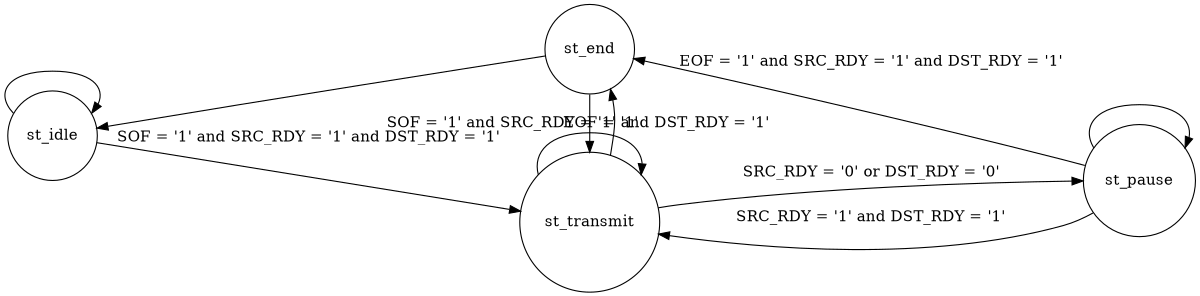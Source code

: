 digraph finite_state_machine {
	rankdir=LR;
	size="8,5"
	node [shape = circle];
	
	{rank=same; st_idle;}
	{rank=same; st_transmit st_end;}
	{rank=same; st_pause;}

	st_idle -> st_transmit [ label = "SOF = '1' and SRC_RDY = '1' and DST_RDY = '1'" ];
	st_idle -> st_idle;
	st_transmit -> st_pause [ label = "SRC_RDY = '0' or DST_RDY = '0'" ];
	st_transmit -> st_end [ label = "EOF = '1'" ];
	st_transmit -> st_transmit;
	st_pause -> st_end [ label = "EOF = '1' and SRC_RDY = '1' and DST_RDY = '1'" ];
	st_pause -> st_transmit [ label = "SRC_RDY = '1' and DST_RDY = '1'" ];
	st_pause -> st_pause;
	st_end -> st_transmit [ label = "SOF = '1' and SRC_RDY = '1' and DST_RDY = '1'" ];
	st_end -> st_idle;
}
